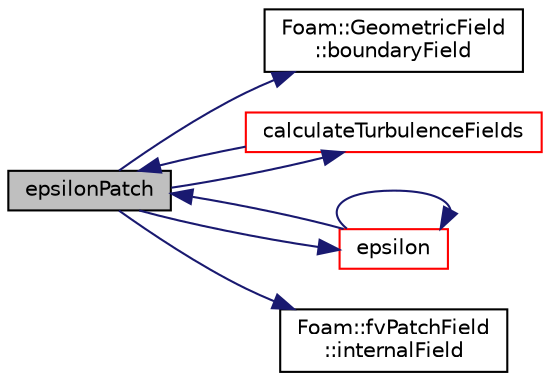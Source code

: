 digraph "epsilonPatch"
{
  bgcolor="transparent";
  edge [fontname="Helvetica",fontsize="10",labelfontname="Helvetica",labelfontsize="10"];
  node [fontname="Helvetica",fontsize="10",shape=record];
  rankdir="LR";
  Node1299 [label="epsilonPatch",height=0.2,width=0.4,color="black", fillcolor="grey75", style="filled", fontcolor="black"];
  Node1299 -> Node1300 [color="midnightblue",fontsize="10",style="solid",fontname="Helvetica"];
  Node1300 [label="Foam::GeometricField\l::boundaryField",height=0.2,width=0.4,color="black",URL="$a23249.html#a9ff7de36fba06b4f4f77a75142ad72b6",tooltip="Return const-reference to the boundary field. "];
  Node1299 -> Node1301 [color="midnightblue",fontsize="10",style="solid",fontname="Helvetica"];
  Node1301 [label="calculateTurbulenceFields",height=0.2,width=0.4,color="red",URL="$a32129.html#ae66449fc0b530766847f6369c9d47e9e",tooltip="Main driver to calculate the turbulence fields. "];
  Node1301 -> Node1299 [color="midnightblue",fontsize="10",style="solid",fontname="Helvetica"];
  Node1299 -> Node1382 [color="midnightblue",fontsize="10",style="solid",fontname="Helvetica"];
  Node1382 [label="epsilon",height=0.2,width=0.4,color="red",URL="$a32129.html#aee152a883b06c60cb9cb233b9773942f",tooltip="Return non-const access to the master&#39;s epsilon field. "];
  Node1382 -> Node1299 [color="midnightblue",fontsize="10",style="solid",fontname="Helvetica"];
  Node1382 -> Node1382 [color="midnightblue",fontsize="10",style="solid",fontname="Helvetica"];
  Node1299 -> Node1383 [color="midnightblue",fontsize="10",style="solid",fontname="Helvetica"];
  Node1383 [label="Foam::fvPatchField\l::internalField",height=0.2,width=0.4,color="black",URL="$a23169.html#a1846b8d63fad0cf4ac0649afdabe3535",tooltip="Return dimensioned internal field reference. "];
}
